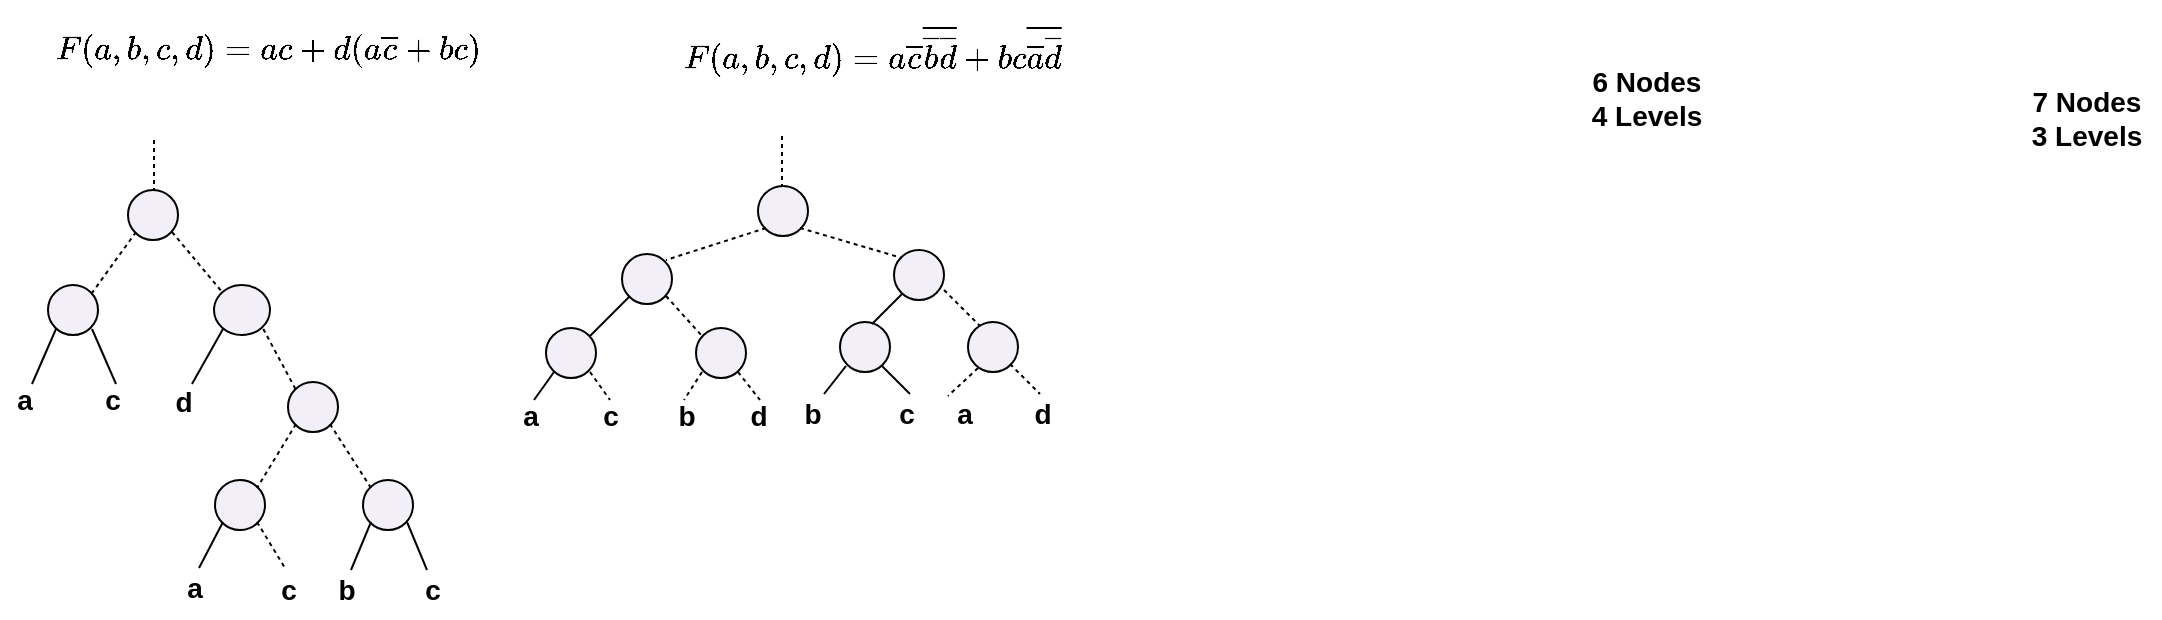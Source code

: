 <mxfile version="24.6.2" type="github">
  <diagram name="页-1" id="ednbWjsgCG6awFk9Pggn">
    <mxGraphModel dx="1734" dy="-246" grid="1" gridSize="10" guides="1" tooltips="1" connect="1" arrows="1" fold="1" page="1" pageScale="1" pageWidth="580" pageHeight="900" math="1" shadow="0">
      <root>
        <mxCell id="0" />
        <mxCell id="1" parent="0" />
        <UserObject label="" tags="背景" id="z0Ip3tdjXtPmr8KX3UQo-1">
          <mxCell style="vsdxID=1000;fillColor=#f2eff8;gradientColor=none;shape=stencil(rVFBDsIwDHtNj5VCK14wxj8ilm0VZZ3SAuX3tAoIBhwQ4mbHjhMlyjZxxJmUgZg47OnsujQqu1HGuGkkdqkgZVtlmz4wDRyOUyd8xuqs6BBONSFLH9QOAxdha6FbcSLvisR5oQEvvfegFXyMgqwxu6g5JEwuTIupHnkgXcbo3uNwyxEpnonmt/Ivi/1nLfhirQIeZ+6d9/KlZ/31LaUkL7XtFQ==);strokeColor=#000000;points=[[0.5,0,0],[0.5,0.5,0],[0.5,0.5,0],[0.5,0.5,0],[1,0.5,0],[0.15,0.85,0],[0.85,0.85,0],[0.85,0.15,0],[0.15,0.15,0]];labelBackgroundColor=none;rounded=0;html=1;whiteSpace=wrap;fontFamily=Helvetica;fontSize=14;" vertex="1" parent="1">
            <mxGeometry x="-483" y="1015" width="25" height="25" as="geometry" />
          </mxCell>
        </UserObject>
        <UserObject label="" tags="背景" id="z0Ip3tdjXtPmr8KX3UQo-2">
          <mxCell style="vsdxID=1002;fillColor=#f2eff8;gradientColor=none;shape=stencil(rVFBDsIwDHtNj5VCK14wxj8ilm0VZZ3SAuX3tAoIBhwQ4mbHjhMlyjZxxJmUgZg47OnsujQqu1HGuGkkdqkgZVtlmz4wDRyOUyd8xuqs6BBONSFLH9QOAxdha6FbcSLvisR5oQEvvfegFXyMgqwxu6g5JEwuTIupHnkgXcbo3uNwyxEpnonmt/Ivi/1nLfhirQIeZ+6d9/KlZ/31LaUkL7XtFQ==);strokeColor=#000000;points=[[0.5,0,0],[0.5,0.5,0],[0.5,0.5,0],[0.5,0.5,0],[1,0.5,0],[0.15,0.85,0],[0.85,0.85,0],[0.85,0.15,0],[0.15,0.15,0]];labelBackgroundColor=none;rounded=0;html=1;whiteSpace=wrap;fontFamily=Helvetica;fontSize=14;" vertex="1" parent="1">
            <mxGeometry x="-523" y="1062.5" width="25" height="25" as="geometry" />
          </mxCell>
        </UserObject>
        <UserObject label="" tags="背景" id="z0Ip3tdjXtPmr8KX3UQo-3">
          <mxCell style="vsdxID=1003;fillColor=#f2eff8;gradientColor=none;shape=stencil(rVFBDsIwDHtNj5VCK14wxj8ilm0VZZ3SAuX3tAoIBhwQ4mbHjhMlyjZxxJmUgZg47OnsujQqu1HGuGkkdqkgZVtlmz4wDRyOUyd8xuqs6BBONSFLH9QOAxdha6FbcSLvisR5oQEvvfegFXyMgqwxu6g5JEwuTIupHnkgXcbo3uNwyxEpnonmt/Ivi/1nLfhirQIeZ+6d9/KlZ/31LaUkL7XtFQ==);strokeColor=#000000;points=[[0.5,0,0],[0.5,0.5,0],[0.5,0.5,0],[0.5,0.5,0],[1,0.5,0],[0.15,0.85,0],[0.85,0.85,0],[0.85,0.15,0],[0.15,0.15,0]];labelBackgroundColor=none;rounded=0;html=1;whiteSpace=wrap;fontFamily=Helvetica;fontSize=14;" vertex="1" parent="1">
            <mxGeometry x="-440" y="1062.5" width="28" height="25" as="geometry" />
          </mxCell>
        </UserObject>
        <UserObject label="" tags="背景" id="z0Ip3tdjXtPmr8KX3UQo-4">
          <mxCell style="vsdxID=1006;fillColor=#f2eff8;gradientColor=none;shape=stencil(rVFBDsIwDHtNj5VCK14wxj8ilm0VZZ3SAuX3tAoIBhwQ4mbHjhMlyjZxxJmUgZg47OnsujQqu1HGuGkkdqkgZVtlmz4wDRyOUyd8xuqs6BBONSFLH9QOAxdha6FbcSLvisR5oQEvvfegFXyMgqwxu6g5JEwuTIupHnkgXcbo3uNwyxEpnonmt/Ivi/1nLfhirQIeZ+6d9/KlZ/31LaUkL7XtFQ==);strokeColor=#000000;points=[[0.5,0,0],[0.5,0.5,0],[0.5,0.5,0],[0.5,0.5,0],[1,0.5,0],[0.15,0.85,0],[0.85,0.85,0],[0.85,0.15,0],[0.15,0.15,0]];labelBackgroundColor=none;rounded=0;html=1;whiteSpace=wrap;fontFamily=Helvetica;fontSize=14;" vertex="1" parent="1">
            <mxGeometry x="-403" y="1111" width="25" height="25" as="geometry" />
          </mxCell>
        </UserObject>
        <UserObject label="" tags="背景" id="z0Ip3tdjXtPmr8KX3UQo-5">
          <mxCell style="vsdxID=1007;fillColor=#f2eff8;gradientColor=none;shape=stencil(rVFBDsIwDHtNj5VCK14wxj8ilm0VZZ3SAuX3tAoIBhwQ4mbHjhMlyjZxxJmUgZg47OnsujQqu1HGuGkkdqkgZVtlmz4wDRyOUyd8xuqs6BBONSFLH9QOAxdha6FbcSLvisR5oQEvvfegFXyMgqwxu6g5JEwuTIupHnkgXcbo3uNwyxEpnonmt/Ivi/1nLfhirQIeZ+6d9/KlZ/31LaUkL7XtFQ==);strokeColor=#000000;points=[[0.5,0,0],[0.5,0.5,0],[0.5,0.5,0],[0.5,0.5,0],[1,0.5,0],[0.15,0.85,0],[0.85,0.85,0],[0.85,0.15,0],[0.15,0.15,0]];labelBackgroundColor=none;rounded=0;html=1;whiteSpace=wrap;fontFamily=Helvetica;fontSize=14;" vertex="1" parent="1">
            <mxGeometry x="-439.5" y="1160" width="25" height="25" as="geometry" />
          </mxCell>
        </UserObject>
        <UserObject label="" tags="背景" id="z0Ip3tdjXtPmr8KX3UQo-6">
          <mxCell style="vsdxID=1008;fillColor=#f2eff8;gradientColor=none;shape=stencil(rVFBDsIwDHtNj5VCK14wxj8ilm0VZZ3SAuX3tAoIBhwQ4mbHjhMlyjZxxJmUgZg47OnsujQqu1HGuGkkdqkgZVtlmz4wDRyOUyd8xuqs6BBONSFLH9QOAxdha6FbcSLvisR5oQEvvfegFXyMgqwxu6g5JEwuTIupHnkgXcbo3uNwyxEpnonmt/Ivi/1nLfhirQIeZ+6d9/KlZ/31LaUkL7XtFQ==);strokeColor=#000000;points=[[0.5,0,0],[0.5,0.5,0],[0.5,0.5,0],[0.5,0.5,0],[1,0.5,0],[0.15,0.85,0],[0.85,0.85,0],[0.85,0.15,0],[0.15,0.15,0]];labelBackgroundColor=none;rounded=0;html=1;whiteSpace=wrap;fontFamily=Helvetica;fontSize=14;" vertex="1" parent="1">
            <mxGeometry x="-365.5" y="1160" width="25" height="25" as="geometry" />
          </mxCell>
        </UserObject>
        <UserObject label="&lt;div style=&quot;font-size: 14px;&quot;&gt;&lt;font style=&quot;font-size: 14px; color: rgb(0, 0, 0); direction: ltr; letter-spacing: 0px; line-height: 120%; opacity: 1;&quot;&gt;&lt;b style=&quot;font-size: 14px;&quot;&gt;&lt;font style=&quot;font-size: 14px;&quot;&gt;a&lt;/font&gt;&lt;br style=&quot;font-size: 14px;&quot;&gt;&lt;/b&gt;&lt;/font&gt;&lt;/div&gt;" tags="背景" id="z0Ip3tdjXtPmr8KX3UQo-7">
          <mxCell style="verticalAlign=middle;align=center;overflow=width;vsdxID=1028;fillColor=none;gradientColor=none;shape=stencil(nZBLDoAgDERP0z3SIyjew0SURgSD+Lu9kMZoXLhwN9O+tukAlrNpJg1SzDH4QW/URgNYgZTkjA4UkwJUgGXng+6DX1zLfmoymdXo17xh5zmRJ6Q42BWCfc2oJfdAr+Yv+AP9Cb7OJ3H/2JG1HNGz/84klThPVCc=);strokeColor=none;points=[];labelBackgroundColor=none;rounded=0;html=1;whiteSpace=wrap;fontFamily=Helvetica;fontSize=14;" vertex="1" parent="1">
            <mxGeometry x="-547" y="1106" width="25" height="28" as="geometry" />
          </mxCell>
        </UserObject>
        <UserObject label="&lt;div style=&quot;font-size: 14px;&quot;&gt;&lt;font style=&quot;font-size: 14px; color: rgb(0, 0, 0); direction: ltr; letter-spacing: 0px; line-height: 120%; opacity: 1;&quot;&gt;&lt;b style=&quot;font-size: 14px;&quot;&gt;c&lt;br style=&quot;font-size: 14px;&quot;&gt;&lt;/b&gt;&lt;/font&gt;&lt;/div&gt;" tags="背景" id="z0Ip3tdjXtPmr8KX3UQo-8">
          <mxCell style="verticalAlign=middle;align=center;overflow=width;vsdxID=1029;fillColor=none;gradientColor=none;shape=stencil(nZBLDoAgDERP0z3SIyjew0SURgSD+Lu9kMZoXLhwN9O+tukAlrNpJg1SzDH4QW/URgNYgZTkjA4UkwJUgGXng+6DX1zLfmoymdXo17xh5zmRJ6Q42BWCfc2oJfdAr+Yv+AP9Cb7OJ3H/2JG1HNGz/84klThPVCc=);strokeColor=none;points=[];labelBackgroundColor=none;rounded=0;html=1;whiteSpace=wrap;fontFamily=Helvetica;fontSize=14;" vertex="1" parent="1">
            <mxGeometry x="-503" y="1106" width="25" height="28" as="geometry" />
          </mxCell>
        </UserObject>
        <UserObject label="&lt;div style=&quot;font-size: 14px;&quot;&gt;&lt;font style=&quot;font-size: 14px; color: rgb(0, 0, 0); direction: ltr; letter-spacing: 0px; line-height: 120%; opacity: 1;&quot;&gt;&lt;b style=&quot;font-size: 14px;&quot;&gt;d&lt;br style=&quot;font-size: 14px;&quot;&gt;&lt;/b&gt;&lt;/font&gt;&lt;/div&gt;" tags="背景" id="z0Ip3tdjXtPmr8KX3UQo-9">
          <mxCell style="verticalAlign=middle;align=center;overflow=width;vsdxID=1031;fillColor=none;gradientColor=none;shape=stencil(nZBLDoAgDERP0z3SIyjew0SURgSD+Lu9kMZoXLhwN9O+tukAlrNpJg1SzDH4QW/URgNYgZTkjA4UkwJUgGXng+6DX1zLfmoymdXo17xh5zmRJ6Q42BWCfc2oJfdAr+Yv+AP9Cb7OJ3H/2JG1HNGz/84klThPVCc=);strokeColor=none;points=[];labelBackgroundColor=none;rounded=0;html=1;whiteSpace=wrap;fontFamily=Helvetica;fontSize=14;" vertex="1" parent="1">
            <mxGeometry x="-468" y="1107" width="26" height="28" as="geometry" />
          </mxCell>
        </UserObject>
        <UserObject label="&lt;div style=&quot;font-size: 14px;&quot;&gt;&lt;font style=&quot;font-size: 14px; color: rgb(0, 0, 0); direction: ltr; letter-spacing: 0px; line-height: 120%; opacity: 1;&quot;&gt;&lt;b style=&quot;font-size: 14px;&quot;&gt;a&lt;br style=&quot;font-size: 14px;&quot;&gt;&lt;/b&gt;&lt;/font&gt;&lt;/div&gt;" tags="背景" id="z0Ip3tdjXtPmr8KX3UQo-10">
          <mxCell style="verticalAlign=middle;align=center;overflow=width;vsdxID=1032;fillColor=none;gradientColor=none;shape=stencil(nZBLDoAgDERP0z3SIyjew0SURgSD+Lu9kMZoXLhwN9O+tukAlrNpJg1SzDH4QW/URgNYgZTkjA4UkwJUgGXng+6DX1zLfmoymdXo17xh5zmRJ6Q42BWCfc2oJfdAr+Yv+AP9Cb7OJ3H/2JG1HNGz/84klThPVCc=);strokeColor=none;points=[];labelBackgroundColor=none;rounded=0;html=1;whiteSpace=wrap;fontFamily=Helvetica;fontSize=14;" vertex="1" parent="1">
            <mxGeometry x="-462.5" y="1200" width="25" height="28" as="geometry" />
          </mxCell>
        </UserObject>
        <UserObject label="&lt;div style=&quot;font-size: 14px;&quot;&gt;&lt;font style=&quot;font-size: 14px; color: rgb(0, 0, 0); direction: ltr; letter-spacing: 0px; line-height: 120%; opacity: 1;&quot;&gt;&lt;b style=&quot;font-size: 14px;&quot;&gt;c&lt;br style=&quot;font-size: 14px;&quot;&gt;&lt;/b&gt;&lt;/font&gt;&lt;/div&gt;" tags="背景" id="z0Ip3tdjXtPmr8KX3UQo-11">
          <mxCell style="verticalAlign=middle;align=center;overflow=width;vsdxID=1033;fillColor=none;gradientColor=none;shape=stencil(nZBLDoAgDERP0z3SIyjew0SURgSD+Lu9kMZoXLhwN9O+tukAlrNpJg1SzDH4QW/URgNYgZTkjA4UkwJUgGXng+6DX1zLfmoymdXo17xh5zmRJ6Q42BWCfc2oJfdAr+Yv+AP9Cb7OJ3H/2JG1HNGz/84klThPVCc=);strokeColor=none;points=[];labelBackgroundColor=none;rounded=0;html=1;whiteSpace=wrap;fontFamily=Helvetica;fontSize=14;" vertex="1" parent="1">
            <mxGeometry x="-415.5" y="1201" width="25" height="28" as="geometry" />
          </mxCell>
        </UserObject>
        <UserObject label="&lt;div style=&quot;font-size: 14px;&quot;&gt;&lt;font style=&quot;font-size: 14px; color: rgb(0, 0, 0); direction: ltr; letter-spacing: 0px; line-height: 120%; opacity: 1;&quot;&gt;&lt;b style=&quot;font-size: 14px;&quot;&gt;b&lt;br style=&quot;font-size: 14px;&quot;&gt;&lt;/b&gt;&lt;/font&gt;&lt;/div&gt;" tags="背景" id="z0Ip3tdjXtPmr8KX3UQo-12">
          <mxCell style="verticalAlign=middle;align=center;overflow=width;vsdxID=1034;fillColor=none;gradientColor=none;shape=stencil(nZBLDoAgDERP0z3SIyjew0SURgSD+Lu9kMZoXLhwN9O+tukAlrNpJg1SzDH4QW/URgNYgZTkjA4UkwJUgGXng+6DX1zLfmoymdXo17xh5zmRJ6Q42BWCfc2oJfdAr+Yv+AP9Cb7OJ3H/2JG1HNGz/84klThPVCc=);strokeColor=none;points=[];labelBackgroundColor=none;rounded=0;html=1;whiteSpace=wrap;fontFamily=Helvetica;fontSize=14;" vertex="1" parent="1">
            <mxGeometry x="-386.5" y="1201" width="25" height="28" as="geometry" />
          </mxCell>
        </UserObject>
        <UserObject label="&lt;div style=&quot;font-size: 14px;&quot;&gt;&lt;font style=&quot;color: rgb(0, 0, 0); direction: ltr; letter-spacing: 0px; line-height: 120%; opacity: 1; font-size: 14px;&quot;&gt;&lt;b style=&quot;font-size: 14px;&quot;&gt;&lt;font style=&quot;font-size: 14px;&quot;&gt;c&lt;/font&gt;&lt;br style=&quot;font-size: 14px;&quot;&gt;&lt;/b&gt;&lt;/font&gt;&lt;/div&gt;" tags="背景" id="z0Ip3tdjXtPmr8KX3UQo-13">
          <mxCell style="verticalAlign=middle;align=center;overflow=width;vsdxID=1035;fillColor=none;gradientColor=none;shape=stencil(nZBLDoAgDERP0z3SIyjew0SURgSD+Lu9kMZoXLhwN9O+tukAlrNpJg1SzDH4QW/URgNYgZTkjA4UkwJUgGXng+6DX1zLfmoymdXo17xh5zmRJ6Q42BWCfc2oJfdAr+Yv+AP9Cb7OJ3H/2JG1HNGz/84klThPVCc=);strokeColor=none;points=[];labelBackgroundColor=none;rounded=0;html=1;whiteSpace=wrap;fontFamily=Helvetica;fontSize=14;" vertex="1" parent="1">
            <mxGeometry x="-343.5" y="1201" width="25" height="28" as="geometry" />
          </mxCell>
        </UserObject>
        <UserObject label="" tags="背景" id="z0Ip3tdjXtPmr8KX3UQo-15">
          <mxCell style="vsdxID=1038;fillColor=#f2eff8;gradientColor=none;shape=stencil(rVFBDsIwDHtNj5VCK14wxj8ilm0VZZ3SAuX3tAoIBhwQ4mbHjhMlyjZxxJmUgZg47OnsujQqu1HGuGkkdqkgZVtlmz4wDRyOUyd8xuqs6BBONSFLH9QOAxdha6FbcSLvisR5oQEvvfegFXyMgqwxu6g5JEwuTIupHnkgXcbo3uNwyxEpnonmt/Ivi/1nLfhirQIeZ+6d9/KlZ/31LaUkL7XtFQ==);strokeColor=#000000;points=[[0.5,0,0],[0.5,0.5,0],[0.5,0.5,0],[0.5,0.5,0],[1,0.5,0],[0.15,0.85,0],[0.85,0.85,0],[0.85,0.15,0],[0.15,0.15,0]];labelBackgroundColor=none;rounded=0;html=1;whiteSpace=wrap;fontFamily=Helvetica;fontSize=14;" vertex="1" parent="1">
            <mxGeometry x="-168" y="1013" width="25" height="25" as="geometry" />
          </mxCell>
        </UserObject>
        <UserObject label="" tags="背景" id="z0Ip3tdjXtPmr8KX3UQo-16">
          <mxCell style="vsdxID=1039;fillColor=#f2eff8;gradientColor=none;shape=stencil(rVFBDsIwDHtNj5VCK14wxj8ilm0VZZ3SAuX3tAoIBhwQ4mbHjhMlyjZxxJmUgZg47OnsujQqu1HGuGkkdqkgZVtlmz4wDRyOUyd8xuqs6BBONSFLH9QOAxdha6FbcSLvisR5oQEvvfegFXyMgqwxu6g5JEwuTIupHnkgXcbo3uNwyxEpnonmt/Ivi/1nLfhirQIeZ+6d9/KlZ/31LaUkL7XtFQ==);strokeColor=#000000;points=[[0.5,0,0],[0.5,0.5,0],[0.5,0.5,0],[0.5,0.5,0],[1,0.5,0],[0.15,0.85,0],[0.85,0.85,0],[0.85,0.15,0],[0.15,0.15,0]];labelBackgroundColor=none;rounded=0;html=1;whiteSpace=wrap;fontFamily=Helvetica;fontSize=14;" vertex="1" parent="1">
            <mxGeometry x="-236" y="1047" width="25" height="25" as="geometry" />
          </mxCell>
        </UserObject>
        <UserObject label="" tags="背景" id="z0Ip3tdjXtPmr8KX3UQo-17">
          <mxCell style="vsdxID=1040;fillColor=#f2eff8;gradientColor=none;shape=stencil(rVFBDsIwDHtNj5VCK14wxj8ilm0VZZ3SAuX3tAoIBhwQ4mbHjhMlyjZxxJmUgZg47OnsujQqu1HGuGkkdqkgZVtlmz4wDRyOUyd8xuqs6BBONSFLH9QOAxdha6FbcSLvisR5oQEvvfegFXyMgqwxu6g5JEwuTIupHnkgXcbo3uNwyxEpnonmt/Ivi/1nLfhirQIeZ+6d9/KlZ/31LaUkL7XtFQ==);strokeColor=#000000;points=[[0.5,0,0],[0.5,0.5,0],[0.5,0.5,0],[0.5,0.5,0],[1,0.5,0],[0.15,0.85,0],[0.85,0.85,0],[0.85,0.15,0],[0.15,0.15,0]];labelBackgroundColor=none;rounded=0;html=1;whiteSpace=wrap;fontFamily=Helvetica;fontSize=14;" vertex="1" parent="1">
            <mxGeometry x="-100" y="1045" width="25" height="25" as="geometry" />
          </mxCell>
        </UserObject>
        <UserObject label="" tags="背景" id="z0Ip3tdjXtPmr8KX3UQo-18">
          <mxCell style="vsdxID=1041;fillColor=#f2eff8;gradientColor=none;shape=stencil(rVFBDsIwDHtNj5VCK14wxj8ilm0VZZ3SAuX3tAoIBhwQ4mbHjhMlyjZxxJmUgZg47OnsujQqu1HGuGkkdqkgZVtlmz4wDRyOUyd8xuqs6BBONSFLH9QOAxdha6FbcSLvisR5oQEvvfegFXyMgqwxu6g5JEwuTIupHnkgXcbo3uNwyxEpnonmt/Ivi/1nLfhirQIeZ+6d9/KlZ/31LaUkL7XtFQ==);strokeColor=#000000;points=[[0.5,0,0],[0.5,0.5,0],[0.5,0.5,0],[0.5,0.5,0],[1,0.5,0],[0.15,0.85,0],[0.85,0.85,0],[0.85,0.15,0],[0.15,0.15,0]];labelBackgroundColor=none;rounded=0;html=1;whiteSpace=wrap;fontFamily=Helvetica;fontSize=14;" vertex="1" parent="1">
            <mxGeometry x="-63" y="1081" width="25" height="25" as="geometry" />
          </mxCell>
        </UserObject>
        <UserObject label="" tags="背景" id="z0Ip3tdjXtPmr8KX3UQo-19">
          <mxCell style="vsdxID=1042;fillColor=#f2eff8;gradientColor=none;shape=stencil(rVFBDsIwDHtNj5VCK14wxj8ilm0VZZ3SAuX3tAoIBhwQ4mbHjhMlyjZxxJmUgZg47OnsujQqu1HGuGkkdqkgZVtlmz4wDRyOUyd8xuqs6BBONSFLH9QOAxdha6FbcSLvisR5oQEvvfegFXyMgqwxu6g5JEwuTIupHnkgXcbo3uNwyxEpnonmt/Ivi/1nLfhirQIeZ+6d9/KlZ/31LaUkL7XtFQ==);strokeColor=#000000;points=[[0.5,0,0],[0.5,0.5,0],[0.5,0.5,0],[0.5,0.5,0],[1,0.5,0],[0.15,0.85,0],[0.85,0.85,0],[0.85,0.15,0],[0.15,0.15,0]];labelBackgroundColor=none;rounded=0;html=1;whiteSpace=wrap;fontFamily=Helvetica;fontSize=14;" vertex="1" parent="1">
            <mxGeometry x="-127" y="1081" width="25" height="25" as="geometry" />
          </mxCell>
        </UserObject>
        <UserObject label="" tags="背景" id="z0Ip3tdjXtPmr8KX3UQo-20">
          <mxCell style="vsdxID=1043;fillColor=#f2eff8;gradientColor=none;shape=stencil(rVFBDsIwDHtNj5VCK14wxj8ilm0VZZ3SAuX3tAoIBhwQ4mbHjhMlyjZxxJmUgZg47OnsujQqu1HGuGkkdqkgZVtlmz4wDRyOUyd8xuqs6BBONSFLH9QOAxdha6FbcSLvisR5oQEvvfegFXyMgqwxu6g5JEwuTIupHnkgXcbo3uNwyxEpnonmt/Ivi/1nLfhirQIeZ+6d9/KlZ/31LaUkL7XtFQ==);strokeColor=#000000;points=[[0.5,0,0],[0.5,0.5,0],[0.5,0.5,0],[0.5,0.5,0],[1,0.5,0],[0.15,0.85,0],[0.85,0.85,0],[0.85,0.15,0],[0.15,0.15,0]];labelBackgroundColor=none;rounded=0;html=1;whiteSpace=wrap;fontFamily=Helvetica;fontSize=14;" vertex="1" parent="1">
            <mxGeometry x="-274" y="1084" width="25" height="25" as="geometry" />
          </mxCell>
        </UserObject>
        <UserObject label="" tags="背景" id="z0Ip3tdjXtPmr8KX3UQo-21">
          <mxCell style="vsdxID=1046;edgeStyle=none;dashed=1;dashPattern=2.00 2.00;startArrow=none;endArrow=none;startSize=5;endSize=5;strokeColor=#000000;spacingTop=0;spacingBottom=0;spacingLeft=0;spacingRight=0;verticalAlign=middle;html=1;labelBackgroundColor=#FFFFFF;rounded=0;fontFamily=Helvetica;fontSize=14;" edge="1" parent="1">
            <mxGeometry relative="1" as="geometry">
              <Array as="points" />
              <mxPoint x="-75" y="1065" as="sourcePoint" />
              <mxPoint x="-57" y="1083" as="targetPoint" />
            </mxGeometry>
          </mxCell>
        </UserObject>
        <UserObject label="" tags="背景" id="z0Ip3tdjXtPmr8KX3UQo-22">
          <mxCell style="vsdxID=1048;edgeStyle=none;dashed=1;dashPattern=2.00 2.00;startArrow=none;endArrow=none;startSize=5;endSize=5;strokeColor=#000000;spacingTop=0;spacingBottom=0;spacingLeft=0;spacingRight=0;verticalAlign=middle;html=1;labelBackgroundColor=#FFFFFF;rounded=0;fontFamily=Helvetica;fontSize=14;" edge="1" parent="1">
            <mxGeometry relative="1" as="geometry">
              <Array as="points" />
              <mxPoint x="-58" y="1104" as="sourcePoint" />
              <mxPoint x="-73" y="1118" as="targetPoint" />
            </mxGeometry>
          </mxCell>
        </UserObject>
        <UserObject label="&lt;div style=&quot;font-size: 14px;&quot;&gt;&lt;font style=&quot;font-size: 14px; color: rgb(0, 0, 0); direction: ltr; letter-spacing: 0px; line-height: 120%; opacity: 1;&quot;&gt;&lt;b style=&quot;font-size: 14px;&quot;&gt;a&lt;br style=&quot;font-size: 14px;&quot;&gt;&lt;/b&gt;&lt;/font&gt;&lt;/div&gt;" tags="背景" id="z0Ip3tdjXtPmr8KX3UQo-23">
          <mxCell style="verticalAlign=middle;align=center;overflow=width;vsdxID=1060;fillColor=none;gradientColor=none;shape=stencil(nZBLDoAgDERP0z3SIyjew0SURgSD+Lu9kMZoXLhwN9O+tukAlrNpJg1SzDH4QW/URgNYgZTkjA4UkwJUgGXng+6DX1zLfmoymdXo17xh5zmRJ6Q42BWCfc2oJfdAr+Yv+AP9Cb7OJ3H/2JG1HNGz/84klThPVCc=);strokeColor=none;points=[];labelBackgroundColor=none;rounded=0;html=1;whiteSpace=wrap;fontFamily=Helvetica;fontSize=14;" vertex="1" parent="1">
            <mxGeometry x="-77" y="1113" width="25" height="28" as="geometry" />
          </mxCell>
        </UserObject>
        <UserObject label="&lt;div style=&quot;font-size: 14px;&quot;&gt;&lt;font style=&quot;font-size: 14px; color: rgb(0, 0, 0); direction: ltr; letter-spacing: 0px; line-height: 120%; opacity: 1;&quot;&gt;&lt;b style=&quot;font-size: 14px;&quot;&gt;a&lt;br style=&quot;font-size: 14px;&quot;&gt;&lt;/b&gt;&lt;/font&gt;&lt;/div&gt;" tags="背景" id="z0Ip3tdjXtPmr8KX3UQo-24">
          <mxCell style="verticalAlign=middle;align=center;overflow=width;vsdxID=1061;fillColor=none;gradientColor=none;shape=stencil(nZBLDoAgDERP0z3SIyjew0SURgSD+Lu9kMZoXLhwN9O+tukAlrNpJg1SzDH4QW/URgNYgZTkjA4UkwJUgGXng+6DX1zLfmoymdXo17xh5zmRJ6Q42BWCfc2oJfdAr+Yv+AP9Cb7OJ3H/2JG1HNGz/84klThPVCc=);strokeColor=none;points=[];labelBackgroundColor=none;rounded=0;html=1;whiteSpace=wrap;fontFamily=Helvetica;fontSize=14;" vertex="1" parent="1">
            <mxGeometry x="-294" y="1114" width="25" height="28" as="geometry" />
          </mxCell>
        </UserObject>
        <UserObject label="&lt;div style=&quot;font-size: 14px;&quot;&gt;&lt;font style=&quot;font-size: 14px; color: rgb(0, 0, 0); direction: ltr; letter-spacing: 0px; line-height: 120%; opacity: 1;&quot;&gt;&lt;b style=&quot;font-size: 14px;&quot;&gt;b&lt;br style=&quot;font-size: 14px;&quot;&gt;&lt;/b&gt;&lt;/font&gt;&lt;/div&gt;" tags="背景" id="z0Ip3tdjXtPmr8KX3UQo-25">
          <mxCell style="verticalAlign=middle;align=center;overflow=width;vsdxID=1064;fillColor=none;gradientColor=none;shape=stencil(nZBLDoAgDERP0z3SIyjew0SURgSD+Lu9kMZoXLhwN9O+tukAlrNpJg1SzDH4QW/URgNYgZTkjA4UkwJUgGXng+6DX1zLfmoymdXo17xh5zmRJ6Q42BWCfc2oJfdAr+Yv+AP9Cb7OJ3H/2JG1HNGz/84klThPVCc=);strokeColor=none;points=[];labelBackgroundColor=none;rounded=0;html=1;whiteSpace=wrap;fontFamily=Helvetica;fontSize=14;" vertex="1" parent="1">
            <mxGeometry x="-153" y="1113" width="25" height="28" as="geometry" />
          </mxCell>
        </UserObject>
        <UserObject label="&lt;div style=&quot;font-size: 14px;&quot;&gt;&lt;font style=&quot;font-size: 14px; color: rgb(0, 0, 0); direction: ltr; letter-spacing: 0px; line-height: 120%; opacity: 1;&quot;&gt;&lt;b style=&quot;font-size: 14px;&quot;&gt;c&lt;br style=&quot;font-size: 14px;&quot;&gt;&lt;/b&gt;&lt;/font&gt;&lt;/div&gt;" tags="背景" id="z0Ip3tdjXtPmr8KX3UQo-26">
          <mxCell style="verticalAlign=middle;align=center;overflow=width;vsdxID=1065;fillColor=none;gradientColor=none;shape=stencil(nZBLDoAgDERP0z3SIyjew0SURgSD+Lu9kMZoXLhwN9O+tukAlrNpJg1SzDH4QW/URgNYgZTkjA4UkwJUgGXng+6DX1zLfmoymdXo17xh5zmRJ6Q42BWCfc2oJfdAr+Yv+AP9Cb7OJ3H/2JG1HNGz/84klThPVCc=);strokeColor=none;points=[];labelBackgroundColor=none;rounded=0;html=1;whiteSpace=wrap;fontFamily=Helvetica;fontSize=14;" vertex="1" parent="1">
            <mxGeometry x="-106" y="1113" width="25" height="28" as="geometry" />
          </mxCell>
        </UserObject>
        <UserObject label="&lt;div style=&quot;font-size: 14px;&quot;&gt;&lt;font style=&quot;font-size: 14px; color: rgb(0, 0, 0); direction: ltr; letter-spacing: 0px; line-height: 120%; opacity: 1;&quot;&gt;&lt;b style=&quot;font-size: 14px;&quot;&gt;d&lt;br style=&quot;font-size: 14px;&quot;&gt;&lt;/b&gt;&lt;/font&gt;&lt;/div&gt;" tags="背景" id="z0Ip3tdjXtPmr8KX3UQo-27">
          <mxCell style="verticalAlign=middle;align=center;overflow=width;vsdxID=1066;fillColor=none;gradientColor=none;shape=stencil(nZBLDoAgDERP0z3SIyjew0SURgSD+Lu9kMZoXLhwN9O+tukAlrNpJg1SzDH4QW/URgNYgZTkjA4UkwJUgGXng+6DX1zLfmoymdXo17xh5zmRJ6Q42BWCfc2oJfdAr+Yv+AP9Cb7OJ3H/2JG1HNGz/84klThPVCc=);strokeColor=none;points=[];labelBackgroundColor=none;rounded=0;html=1;whiteSpace=wrap;fontFamily=Helvetica;fontSize=14;" vertex="1" parent="1">
            <mxGeometry x="-38" y="1113" width="25" height="28" as="geometry" />
          </mxCell>
        </UserObject>
        <UserObject label="&lt;div style=&quot;font-size: 14px;&quot;&gt;&lt;font style=&quot;font-size: 14px; color: rgb(0, 0, 0); direction: ltr; letter-spacing: 0px; line-height: 120%; opacity: 1;&quot;&gt;&lt;b style=&quot;font-size: 14px;&quot;&gt;c&lt;br style=&quot;font-size: 14px;&quot;&gt;&lt;/b&gt;&lt;/font&gt;&lt;/div&gt;" tags="背景" id="z0Ip3tdjXtPmr8KX3UQo-28">
          <mxCell style="verticalAlign=middle;align=center;overflow=width;vsdxID=1067;fillColor=none;gradientColor=none;shape=stencil(nZBLDoAgDERP0z3SIyjew0SURgSD+Lu9kMZoXLhwN9O+tukAlrNpJg1SzDH4QW/URgNYgZTkjA4UkwJUgGXng+6DX1zLfmoymdXo17xh5zmRJ6Q42BWCfc2oJfdAr+Yv+AP9Cb7OJ3H/2JG1HNGz/84klThPVCc=);strokeColor=none;points=[];labelBackgroundColor=none;rounded=0;html=1;whiteSpace=wrap;fontFamily=Helvetica;fontSize=14;" vertex="1" parent="1">
            <mxGeometry x="-254" y="1114" width="25" height="28" as="geometry" />
          </mxCell>
        </UserObject>
        <UserObject label="" tags="背景" id="z0Ip3tdjXtPmr8KX3UQo-30">
          <mxCell style="vsdxID=1069;fillColor=#f2eff8;gradientColor=none;shape=stencil(rVFBDsIwDHtNj5VCK14wxj8ilm0VZZ3SAuX3tAoIBhwQ4mbHjhMlyjZxxJmUgZg47OnsujQqu1HGuGkkdqkgZVtlmz4wDRyOUyd8xuqs6BBONSFLH9QOAxdha6FbcSLvisR5oQEvvfegFXyMgqwxu6g5JEwuTIupHnkgXcbo3uNwyxEpnonmt/Ivi/1nLfhirQIeZ+6d9/KlZ/31LaUkL7XtFQ==);strokeColor=#000000;points=[[0.5,0,0],[0.5,0.5,0],[0.5,0.5,0],[0.5,0.5,0],[1,0.5,0],[0.15,0.85,0],[0.85,0.85,0],[0.85,0.15,0],[0.15,0.15,0]];labelBackgroundColor=none;rounded=0;html=1;whiteSpace=wrap;fontFamily=Helvetica;fontSize=14;" vertex="1" parent="1">
            <mxGeometry x="-199" y="1084" width="25" height="25" as="geometry" />
          </mxCell>
        </UserObject>
        <UserObject label="&lt;div style=&quot;font-size: 14px;&quot;&gt;&lt;font style=&quot;font-size: 14px; color: rgb(0, 0, 0); direction: ltr; letter-spacing: 0px; line-height: 120%; opacity: 1;&quot;&gt;&lt;b style=&quot;font-size: 14px;&quot;&gt;d&lt;br style=&quot;font-size: 14px;&quot;&gt;&lt;/b&gt;&lt;/font&gt;&lt;/div&gt;" tags="背景" id="z0Ip3tdjXtPmr8KX3UQo-31">
          <mxCell style="verticalAlign=middle;align=center;overflow=width;vsdxID=1072;fillColor=none;gradientColor=none;shape=stencil(nZBLDoAgDERP0z3SIyjew0SURgSD+Lu9kMZoXLhwN9O+tukAlrNpJg1SzDH4QW/URgNYgZTkjA4UkwJUgGXng+6DX1zLfmoymdXo17xh5zmRJ6Q42BWCfc2oJfdAr+Yv+AP9Cb7OJ3H/2JG1HNGz/84klThPVCc=);strokeColor=none;points=[];labelBackgroundColor=none;rounded=0;html=1;whiteSpace=wrap;fontFamily=Helvetica;fontSize=14;" vertex="1" parent="1">
            <mxGeometry x="-180" y="1114" width="25" height="28" as="geometry" />
          </mxCell>
        </UserObject>
        <UserObject label="&lt;div style=&quot;font-size: 14px;&quot;&gt;&lt;font style=&quot;font-size: 14px; color: rgb(0, 0, 0); direction: ltr; letter-spacing: 0px; line-height: 120%; opacity: 1;&quot;&gt;&lt;b style=&quot;font-size: 14px;&quot;&gt;b&lt;br style=&quot;font-size: 14px;&quot;&gt;&lt;/b&gt;&lt;/font&gt;&lt;/div&gt;" tags="背景" id="z0Ip3tdjXtPmr8KX3UQo-32">
          <mxCell style="verticalAlign=middle;align=center;overflow=width;vsdxID=1073;fillColor=none;gradientColor=none;shape=stencil(nZBLDoAgDERP0z3SIyjew0SURgSD+Lu9kMZoXLhwN9O+tukAlrNpJg1SzDH4QW/URgNYgZTkjA4UkwJUgGXng+6DX1zLfmoymdXo17xh5zmRJ6Q42BWCfc2oJfdAr+Yv+AP9Cb7OJ3H/2JG1HNGz/84klThPVCc=);strokeColor=none;points=[];labelBackgroundColor=none;rounded=0;html=1;whiteSpace=wrap;fontFamily=Helvetica;fontSize=14;" vertex="1" parent="1">
            <mxGeometry x="-216" y="1114" width="25" height="28" as="geometry" />
          </mxCell>
        </UserObject>
        <mxCell id="z0Ip3tdjXtPmr8KX3UQo-35" style="fontFamily=Helvetica;fontSize=14;" vertex="1" parent="1">
          <mxGeometry x="-167" y="1120" as="geometry" />
        </mxCell>
        <UserObject label="" tags="背景" id="z0Ip3tdjXtPmr8KX3UQo-36">
          <mxCell style="vsdxID=1071;edgeStyle=none;dashed=1;dashPattern=2.00 2.00;startArrow=none;endArrow=none;startSize=5;endSize=5;strokeColor=#000000;spacingTop=0;spacingBottom=0;spacingLeft=0;spacingRight=0;verticalAlign=middle;html=1;labelBackgroundColor=#FFFFFF;rounded=0;exitX=0.84;exitY=0.88;exitDx=0;exitDy=0;exitPerimeter=0;fontFamily=Helvetica;fontSize=14;" edge="1" parent="1" source="z0Ip3tdjXtPmr8KX3UQo-30" target="z0Ip3tdjXtPmr8KX3UQo-35">
            <mxGeometry relative="1" as="geometry">
              <Array as="points" />
            </mxGeometry>
          </mxCell>
        </UserObject>
        <mxCell id="z0Ip3tdjXtPmr8KX3UQo-37" value="&lt;div style=&quot;font-size: 14px;&quot;&gt;&lt;/div&gt;" style="text;vsdxID=1071;edgeStyle=none;dashed=1;dashPattern=2.00 2.00;startArrow=none;endArrow=none;startSize=5;endSize=5;strokeColor=none;spacingTop=0;spacingBottom=0;spacingLeft=0;spacingRight=0;verticalAlign=middle;html=1;labelBackgroundColor=#FFFFFF;rounded=0;align=center;overflow=width;fillColor=none;gradientColor=none;whiteSpace=wrap;;html=1;;rotation=54.068;fontFamily=Helvetica;fontSize=14;" vertex="1" parent="z0Ip3tdjXtPmr8KX3UQo-36">
          <mxGeometry width="17.95" height="1" relative="1" as="geometry">
            <mxPoint x="-5.975" y="-1.5" as="offset" />
          </mxGeometry>
        </mxCell>
        <mxCell id="z0Ip3tdjXtPmr8KX3UQo-38" style="fontFamily=Helvetica;fontSize=14;" vertex="1" parent="1">
          <mxGeometry x="-205" y="1120" as="geometry" />
        </mxCell>
        <UserObject label="" tags="背景" id="z0Ip3tdjXtPmr8KX3UQo-39">
          <mxCell style="vsdxID=1070;edgeStyle=none;dashed=1;dashPattern=2.00 2.00;startArrow=none;endArrow=none;startSize=5;endSize=5;strokeColor=#000000;spacingTop=0;spacingBottom=0;spacingLeft=0;spacingRight=0;verticalAlign=middle;html=1;labelBackgroundColor=#FFFFFF;rounded=0;exitX=0.12;exitY=0.88;exitDx=0;exitDy=0;exitPerimeter=0;fontFamily=Helvetica;fontSize=14;" edge="1" parent="1" source="z0Ip3tdjXtPmr8KX3UQo-30" target="z0Ip3tdjXtPmr8KX3UQo-38">
            <mxGeometry relative="1" as="geometry">
              <Array as="points" />
            </mxGeometry>
          </mxCell>
        </UserObject>
        <mxCell id="z0Ip3tdjXtPmr8KX3UQo-40" style="fontFamily=Helvetica;fontSize=14;" vertex="1" parent="1">
          <mxGeometry x="-111" y="1082" as="geometry" />
        </mxCell>
        <UserObject label="" tags="背景" id="z0Ip3tdjXtPmr8KX3UQo-41">
          <mxCell style="vsdxID=1062;edgeStyle=none;startArrow=none;endArrow=none;startSize=5;endSize=5;strokeColor=#000000;spacingTop=0;spacingBottom=0;spacingLeft=0;spacingRight=0;verticalAlign=middle;html=1;labelBackgroundColor=#FFFFFF;rounded=0;exitX=0.16;exitY=0.88;exitDx=0;exitDy=0;exitPerimeter=0;fontFamily=Helvetica;fontSize=14;" edge="1" parent="1" source="z0Ip3tdjXtPmr8KX3UQo-17" target="z0Ip3tdjXtPmr8KX3UQo-40">
            <mxGeometry relative="1" as="geometry">
              <Array as="points" />
            </mxGeometry>
          </mxCell>
        </UserObject>
        <UserObject label="" tags="背景" id="z0Ip3tdjXtPmr8KX3UQo-42">
          <mxCell style="vsdxID=1054;edgeStyle=none;dashed=1;dashPattern=2.00 2.00;startArrow=none;endArrow=none;startSize=5;endSize=5;strokeColor=#000000;spacingTop=0;spacingBottom=0;spacingLeft=0;spacingRight=0;verticalAlign=middle;html=1;labelBackgroundColor=#FFFFFF;rounded=0;exitX=0.88;exitY=0.84;exitDx=0;exitDy=0;exitPerimeter=0;entryX=0.12;entryY=0.16;entryDx=0;entryDy=0;entryPerimeter=0;fontFamily=Helvetica;fontSize=14;" edge="1" parent="1" source="z0Ip3tdjXtPmr8KX3UQo-16" target="z0Ip3tdjXtPmr8KX3UQo-30">
            <mxGeometry relative="1" as="geometry">
              <Array as="points" />
            </mxGeometry>
          </mxCell>
        </UserObject>
        <UserObject label="" tags="背景" id="z0Ip3tdjXtPmr8KX3UQo-43">
          <mxCell style="vsdxID=1053;edgeStyle=none;startArrow=none;endArrow=none;startSize=5;endSize=5;strokeColor=#000000;spacingTop=0;spacingBottom=0;spacingLeft=0;spacingRight=0;verticalAlign=middle;html=1;labelBackgroundColor=#FFFFFF;rounded=0;exitX=0.16;exitY=0.84;exitDx=0;exitDy=0;exitPerimeter=0;entryX=0.88;entryY=0.16;entryDx=0;entryDy=0;entryPerimeter=0;fontFamily=Helvetica;fontSize=14;" edge="1" parent="1" source="z0Ip3tdjXtPmr8KX3UQo-16" target="z0Ip3tdjXtPmr8KX3UQo-20">
            <mxGeometry relative="1" as="geometry">
              <Array as="points" />
            </mxGeometry>
          </mxCell>
        </UserObject>
        <mxCell id="z0Ip3tdjXtPmr8KX3UQo-44" style="fontFamily=Helvetica;fontSize=14;" vertex="1" parent="1">
          <mxGeometry x="-242" y="1120" as="geometry" />
        </mxCell>
        <UserObject label="" tags="背景" id="z0Ip3tdjXtPmr8KX3UQo-45">
          <mxCell style="vsdxID=1052;edgeStyle=none;dashed=1;dashPattern=2.00 2.00;startArrow=none;endArrow=none;startSize=5;endSize=5;strokeColor=#000000;spacingTop=0;spacingBottom=0;spacingLeft=0;spacingRight=0;verticalAlign=middle;html=1;labelBackgroundColor=#FFFFFF;rounded=0;exitX=0.88;exitY=0.88;exitDx=0;exitDy=0;exitPerimeter=0;fontFamily=Helvetica;fontSize=14;" edge="1" parent="1" source="z0Ip3tdjXtPmr8KX3UQo-20" target="z0Ip3tdjXtPmr8KX3UQo-44">
            <mxGeometry relative="1" as="geometry">
              <Array as="points" />
            </mxGeometry>
          </mxCell>
        </UserObject>
        <mxCell id="z0Ip3tdjXtPmr8KX3UQo-46" value="&lt;div style=&quot;font-size: 14px;&quot;&gt;&lt;/div&gt;" style="text;vsdxID=1052;edgeStyle=none;dashed=1;dashPattern=2.00 2.00;startArrow=none;endArrow=none;startSize=5;endSize=5;strokeColor=none;spacingTop=0;spacingBottom=0;spacingLeft=0;spacingRight=0;verticalAlign=middle;html=1;labelBackgroundColor=#FFFFFF;rounded=0;align=center;overflow=width;fillColor=none;gradientColor=none;whiteSpace=wrap;;html=1;;rotation=54.068;fontFamily=Helvetica;fontSize=14;" vertex="1" parent="z0Ip3tdjXtPmr8KX3UQo-45">
          <mxGeometry width="17.95" height="1" relative="1" as="geometry">
            <mxPoint x="-5.975" y="-1.5" as="offset" />
          </mxGeometry>
        </mxCell>
        <mxCell id="z0Ip3tdjXtPmr8KX3UQo-47" style="fontFamily=Helvetica;fontSize=14;" vertex="1" parent="1">
          <mxGeometry x="-280" y="1120" as="geometry" />
        </mxCell>
        <UserObject label="" tags="背景" id="z0Ip3tdjXtPmr8KX3UQo-48">
          <mxCell style="vsdxID=1051;edgeStyle=none;startArrow=none;endArrow=none;startSize=5;endSize=5;strokeColor=#000000;spacingTop=0;spacingBottom=0;spacingLeft=0;spacingRight=0;verticalAlign=middle;html=1;labelBackgroundColor=#FFFFFF;rounded=0;exitX=0.16;exitY=0.88;exitDx=0;exitDy=0;exitPerimeter=0;fontFamily=Helvetica;fontSize=14;" edge="1" parent="1" source="z0Ip3tdjXtPmr8KX3UQo-20" target="z0Ip3tdjXtPmr8KX3UQo-47">
            <mxGeometry relative="1" as="geometry">
              <Array as="points" />
            </mxGeometry>
          </mxCell>
        </UserObject>
        <mxCell id="z0Ip3tdjXtPmr8KX3UQo-49" style="fontFamily=Helvetica;fontSize=14;" vertex="1" parent="1">
          <mxGeometry x="-135" y="1117" as="geometry" />
        </mxCell>
        <UserObject label="" tags="背景" id="z0Ip3tdjXtPmr8KX3UQo-50">
          <mxCell style="vsdxID=1050;edgeStyle=none;startArrow=none;endArrow=none;startSize=5;endSize=5;strokeColor=#000000;spacingTop=0;spacingBottom=0;spacingLeft=0;spacingRight=0;verticalAlign=middle;html=1;labelBackgroundColor=#FFFFFF;rounded=0;exitX=0.12;exitY=0.88;exitDx=0;exitDy=0;exitPerimeter=0;fontFamily=Helvetica;fontSize=14;" edge="1" parent="1" source="z0Ip3tdjXtPmr8KX3UQo-19" target="z0Ip3tdjXtPmr8KX3UQo-49">
            <mxGeometry relative="1" as="geometry">
              <Array as="points" />
            </mxGeometry>
          </mxCell>
        </UserObject>
        <mxCell id="z0Ip3tdjXtPmr8KX3UQo-51" style="fontFamily=Helvetica;fontSize=14;" vertex="1" parent="1">
          <mxGeometry x="-92" y="1117" as="geometry" />
        </mxCell>
        <UserObject label="" tags="背景" id="z0Ip3tdjXtPmr8KX3UQo-52">
          <mxCell style="vsdxID=1049;edgeStyle=none;startArrow=none;endArrow=none;startSize=5;endSize=5;strokeColor=#000000;spacingTop=0;spacingBottom=0;spacingLeft=0;spacingRight=0;verticalAlign=middle;html=1;labelBackgroundColor=#FFFFFF;rounded=0;exitX=0.84;exitY=0.88;exitDx=0;exitDy=0;exitPerimeter=0;fontFamily=Helvetica;fontSize=14;" edge="1" parent="1" source="z0Ip3tdjXtPmr8KX3UQo-19" target="z0Ip3tdjXtPmr8KX3UQo-51">
            <mxGeometry relative="1" as="geometry">
              <Array as="points" />
            </mxGeometry>
          </mxCell>
        </UserObject>
        <mxCell id="z0Ip3tdjXtPmr8KX3UQo-53" style="fontFamily=Helvetica;fontSize=14;" vertex="1" parent="1">
          <mxGeometry x="-27" y="1117" as="geometry" />
        </mxCell>
        <UserObject label="" tags="背景" id="z0Ip3tdjXtPmr8KX3UQo-54">
          <mxCell style="vsdxID=1047;edgeStyle=none;dashed=1;dashPattern=2.00 2.00;startArrow=none;endArrow=none;startSize=5;endSize=5;strokeColor=#000000;spacingTop=0;spacingBottom=0;spacingLeft=0;spacingRight=0;verticalAlign=middle;html=1;labelBackgroundColor=#FFFFFF;rounded=0;exitX=0.84;exitY=0.84;exitDx=0;exitDy=0;exitPerimeter=0;fontFamily=Helvetica;fontSize=14;" edge="1" parent="1" source="z0Ip3tdjXtPmr8KX3UQo-18" target="z0Ip3tdjXtPmr8KX3UQo-53">
            <mxGeometry relative="1" as="geometry">
              <Array as="points" />
            </mxGeometry>
          </mxCell>
        </UserObject>
        <UserObject label="" tags="背景" id="z0Ip3tdjXtPmr8KX3UQo-55">
          <mxCell style="vsdxID=1045;edgeStyle=none;dashed=1;dashPattern=2.00 2.00;startArrow=none;endArrow=none;startSize=5;endSize=5;strokeColor=#000000;spacingTop=0;spacingBottom=0;spacingLeft=0;spacingRight=0;verticalAlign=middle;html=1;labelBackgroundColor=#FFFFFF;rounded=0;exitX=0.84;exitY=0.84;exitDx=0;exitDy=0;exitPerimeter=0;entryX=0.16;entryY=0.16;entryDx=0;entryDy=0;entryPerimeter=0;fontFamily=Helvetica;fontSize=14;" edge="1" parent="1" source="z0Ip3tdjXtPmr8KX3UQo-15" target="z0Ip3tdjXtPmr8KX3UQo-17">
            <mxGeometry relative="1" as="geometry">
              <Array as="points" />
            </mxGeometry>
          </mxCell>
        </UserObject>
        <UserObject label="" tags="背景" id="z0Ip3tdjXtPmr8KX3UQo-56">
          <mxCell style="vsdxID=1044;edgeStyle=none;dashed=1;dashPattern=2.00 2.00;startArrow=none;endArrow=none;startSize=5;endSize=5;strokeColor=#000000;spacingTop=0;spacingBottom=0;spacingLeft=0;spacingRight=0;verticalAlign=middle;html=1;labelBackgroundColor=#FFFFFF;rounded=0;exitX=0.16;exitY=0.84;exitDx=0;exitDy=0;exitPerimeter=0;entryX=0.88;entryY=0.12;entryDx=0;entryDy=0;entryPerimeter=0;fontFamily=Helvetica;fontSize=14;" edge="1" parent="1" source="z0Ip3tdjXtPmr8KX3UQo-15" target="z0Ip3tdjXtPmr8KX3UQo-16">
            <mxGeometry relative="1" as="geometry">
              <Array as="points" />
            </mxGeometry>
          </mxCell>
        </UserObject>
        <mxCell id="z0Ip3tdjXtPmr8KX3UQo-57" style="fontFamily=Helvetica;fontSize=14;" vertex="1" parent="1">
          <mxGeometry x="-156" y="988" as="geometry" />
        </mxCell>
        <UserObject label="" tags="背景" id="z0Ip3tdjXtPmr8KX3UQo-58">
          <mxCell style="vsdxID=1037;edgeStyle=none;dashed=1;dashPattern=2.00 2.00;startArrow=none;endArrow=none;startSize=5;endSize=5;strokeColor=#000000;spacingTop=0;spacingBottom=0;spacingLeft=0;spacingRight=0;verticalAlign=middle;html=1;labelBackgroundColor=#FFFFFF;rounded=0;entryX=0.48;entryY=0;entryDx=0;entryDy=0;entryPerimeter=0;fontFamily=Helvetica;fontSize=14;" edge="1" parent="1" source="z0Ip3tdjXtPmr8KX3UQo-57" target="z0Ip3tdjXtPmr8KX3UQo-15">
            <mxGeometry relative="1" as="geometry">
              <Array as="points" />
            </mxGeometry>
          </mxCell>
        </UserObject>
        <mxCell id="z0Ip3tdjXtPmr8KX3UQo-59" style="fontFamily=Helvetica;fontSize=14;" vertex="1" parent="1">
          <mxGeometry x="-451" y="1112" as="geometry" />
        </mxCell>
        <UserObject label="" tags="背景" id="z0Ip3tdjXtPmr8KX3UQo-60">
          <mxCell style="vsdxID=1030;edgeStyle=none;startArrow=none;endArrow=none;startSize=5;endSize=5;strokeColor=#000000;spacingTop=0;spacingBottom=0;spacingLeft=0;spacingRight=0;verticalAlign=middle;html=1;labelBackgroundColor=#FFFFFF;rounded=0;exitX=0.16;exitY=0.88;exitDx=0;exitDy=0;exitPerimeter=0;fontFamily=Helvetica;fontSize=14;" edge="1" parent="1" source="z0Ip3tdjXtPmr8KX3UQo-3" target="z0Ip3tdjXtPmr8KX3UQo-59">
            <mxGeometry relative="1" as="geometry">
              <Array as="points" />
            </mxGeometry>
          </mxCell>
        </UserObject>
        <mxCell id="z0Ip3tdjXtPmr8KX3UQo-61" style="fontFamily=Helvetica;fontSize=14;" vertex="1" parent="1">
          <mxGeometry x="-489" y="1112" as="geometry" />
        </mxCell>
        <UserObject label="" tags="背景" id="z0Ip3tdjXtPmr8KX3UQo-62">
          <mxCell style="vsdxID=1023;edgeStyle=none;startArrow=none;endArrow=none;startSize=5;endSize=5;strokeColor=#000000;spacingTop=0;spacingBottom=0;spacingLeft=0;spacingRight=0;verticalAlign=middle;html=1;labelBackgroundColor=#FFFFFF;rounded=0;exitX=0.88;exitY=0.88;exitDx=0;exitDy=0;exitPerimeter=0;fontFamily=Helvetica;fontSize=14;" edge="1" parent="1" source="z0Ip3tdjXtPmr8KX3UQo-2" target="z0Ip3tdjXtPmr8KX3UQo-61">
            <mxGeometry relative="1" as="geometry">
              <Array as="points" />
            </mxGeometry>
          </mxCell>
        </UserObject>
        <mxCell id="z0Ip3tdjXtPmr8KX3UQo-63" style="fontFamily=Helvetica;fontSize=14;" vertex="1" parent="1">
          <mxGeometry x="-531" y="1112" as="geometry" />
        </mxCell>
        <UserObject label="" tags="背景" id="z0Ip3tdjXtPmr8KX3UQo-64">
          <mxCell style="vsdxID=1022;edgeStyle=none;startArrow=none;endArrow=none;startSize=5;endSize=5;strokeColor=#000000;spacingTop=0;spacingBottom=0;spacingLeft=0;spacingRight=0;verticalAlign=middle;html=1;labelBackgroundColor=#FFFFFF;rounded=0;exitX=0.16;exitY=0.88;exitDx=0;exitDy=0;exitPerimeter=0;fontFamily=Helvetica;fontSize=14;" edge="1" parent="1" source="z0Ip3tdjXtPmr8KX3UQo-2" target="z0Ip3tdjXtPmr8KX3UQo-63">
            <mxGeometry relative="1" as="geometry">
              <Array as="points" />
            </mxGeometry>
          </mxCell>
        </UserObject>
        <mxCell id="z0Ip3tdjXtPmr8KX3UQo-65" style="fontFamily=Helvetica;fontSize=14;" vertex="1" parent="1">
          <mxGeometry x="-333.5" y="1205" as="geometry" />
        </mxCell>
        <UserObject label="" tags="背景" id="z0Ip3tdjXtPmr8KX3UQo-66">
          <mxCell style="vsdxID=1021;edgeStyle=none;startArrow=none;endArrow=none;startSize=5;endSize=5;strokeColor=#000000;spacingTop=0;spacingBottom=0;spacingLeft=0;spacingRight=0;verticalAlign=middle;html=1;labelBackgroundColor=#FFFFFF;rounded=0;exitX=0.88;exitY=0.84;exitDx=0;exitDy=0;exitPerimeter=0;fontFamily=Helvetica;fontSize=14;" edge="1" parent="1" source="z0Ip3tdjXtPmr8KX3UQo-6" target="z0Ip3tdjXtPmr8KX3UQo-65">
            <mxGeometry relative="1" as="geometry">
              <Array as="points" />
            </mxGeometry>
          </mxCell>
        </UserObject>
        <mxCell id="z0Ip3tdjXtPmr8KX3UQo-67" value="&lt;div style=&quot;font-size: 14px;&quot;&gt;&lt;/div&gt;" style="text;vsdxID=1021;edgeStyle=none;startArrow=none;endArrow=none;startSize=5;endSize=5;strokeColor=none;spacingTop=0;spacingBottom=0;spacingLeft=0;spacingRight=0;verticalAlign=middle;html=1;labelBackgroundColor=#FFFFFF;rounded=0;align=center;overflow=width;fillColor=none;gradientColor=none;whiteSpace=wrap;;html=1;;rotation=54.068;fontFamily=Helvetica;fontSize=14;" vertex="1" parent="z0Ip3tdjXtPmr8KX3UQo-66">
          <mxGeometry width="17.95" height="1" relative="1" as="geometry">
            <mxPoint x="-5.975" y="-1.5" as="offset" />
          </mxGeometry>
        </mxCell>
        <mxCell id="z0Ip3tdjXtPmr8KX3UQo-68" style="fontFamily=Helvetica;fontSize=14;" vertex="1" parent="1">
          <mxGeometry x="-371.5" y="1205" as="geometry" />
        </mxCell>
        <UserObject label="" tags="背景" id="z0Ip3tdjXtPmr8KX3UQo-69">
          <mxCell style="vsdxID=1020;edgeStyle=none;startArrow=none;endArrow=none;startSize=5;endSize=5;strokeColor=#000000;spacingTop=0;spacingBottom=0;spacingLeft=0;spacingRight=0;verticalAlign=middle;html=1;labelBackgroundColor=#FFFFFF;rounded=0;exitX=0.16;exitY=0.84;exitDx=0;exitDy=0;exitPerimeter=0;fontFamily=Helvetica;fontSize=14;" edge="1" parent="1" source="z0Ip3tdjXtPmr8KX3UQo-6" target="z0Ip3tdjXtPmr8KX3UQo-68">
            <mxGeometry relative="1" as="geometry">
              <Array as="points" />
            </mxGeometry>
          </mxCell>
        </UserObject>
        <mxCell id="z0Ip3tdjXtPmr8KX3UQo-70" style="fontFamily=Helvetica;fontSize=14;" vertex="1" parent="1">
          <mxGeometry x="-447.5" y="1204" as="geometry" />
        </mxCell>
        <UserObject label="" tags="背景" id="z0Ip3tdjXtPmr8KX3UQo-71">
          <mxCell style="vsdxID=1019;edgeStyle=none;startArrow=none;endArrow=none;startSize=5;endSize=5;strokeColor=#000000;spacingTop=0;spacingBottom=0;spacingLeft=0;spacingRight=0;verticalAlign=middle;html=1;labelBackgroundColor=#FFFFFF;rounded=0;exitX=0.16;exitY=0.84;exitDx=0;exitDy=0;exitPerimeter=0;fontFamily=Helvetica;fontSize=14;" edge="1" parent="1" source="z0Ip3tdjXtPmr8KX3UQo-5" target="z0Ip3tdjXtPmr8KX3UQo-70">
            <mxGeometry relative="1" as="geometry">
              <Array as="points" />
            </mxGeometry>
          </mxCell>
        </UserObject>
        <mxCell id="z0Ip3tdjXtPmr8KX3UQo-72" style="fontFamily=Helvetica;fontSize=14;" vertex="1" parent="1">
          <mxGeometry x="-404.5" y="1204" as="geometry" />
        </mxCell>
        <UserObject label="" tags="背景" id="z0Ip3tdjXtPmr8KX3UQo-73">
          <mxCell style="vsdxID=1018;edgeStyle=none;dashed=1;dashPattern=2.00 2.00;startArrow=none;endArrow=none;startSize=5;endSize=5;strokeColor=#000000;spacingTop=0;spacingBottom=0;spacingLeft=0;spacingRight=0;verticalAlign=middle;html=1;labelBackgroundColor=#FFFFFF;rounded=0;exitX=0.84;exitY=0.84;exitDx=0;exitDy=0;exitPerimeter=0;fontFamily=Helvetica;fontSize=14;" edge="1" parent="1" source="z0Ip3tdjXtPmr8KX3UQo-5" target="z0Ip3tdjXtPmr8KX3UQo-72">
            <mxGeometry relative="1" as="geometry">
              <Array as="points" />
            </mxGeometry>
          </mxCell>
        </UserObject>
        <UserObject label="" tags="背景" id="z0Ip3tdjXtPmr8KX3UQo-74">
          <mxCell style="vsdxID=1017;edgeStyle=none;dashed=1;dashPattern=2.00 2.00;startArrow=none;endArrow=none;startSize=5;endSize=5;strokeColor=#000000;spacingTop=0;spacingBottom=0;spacingLeft=0;spacingRight=0;verticalAlign=middle;html=1;labelBackgroundColor=#FFFFFF;rounded=0;exitX=0.16;exitY=0.84;exitDx=0;exitDy=0;exitPerimeter=0;entryX=0.84;entryY=0.16;entryDx=0;entryDy=0;entryPerimeter=0;fontFamily=Helvetica;fontSize=14;" edge="1" parent="1" source="z0Ip3tdjXtPmr8KX3UQo-4" target="z0Ip3tdjXtPmr8KX3UQo-5">
            <mxGeometry relative="1" as="geometry">
              <Array as="points" />
            </mxGeometry>
          </mxCell>
        </UserObject>
        <UserObject label="" tags="背景" id="z0Ip3tdjXtPmr8KX3UQo-75">
          <mxCell style="vsdxID=1016;edgeStyle=none;dashed=1;dashPattern=2.00 2.00;startArrow=none;endArrow=none;startSize=5;endSize=5;strokeColor=#000000;spacingTop=0;spacingBottom=0;spacingLeft=0;spacingRight=0;verticalAlign=middle;html=1;labelBackgroundColor=#FFFFFF;rounded=0;exitX=0.84;exitY=0.84;exitDx=0;exitDy=0;exitPerimeter=0;entryX=0.16;entryY=0.16;entryDx=0;entryDy=0;entryPerimeter=0;fontFamily=Helvetica;fontSize=14;" edge="1" parent="1" source="z0Ip3tdjXtPmr8KX3UQo-4" target="z0Ip3tdjXtPmr8KX3UQo-6">
            <mxGeometry relative="1" as="geometry">
              <Array as="points" />
            </mxGeometry>
          </mxCell>
        </UserObject>
        <mxCell id="z0Ip3tdjXtPmr8KX3UQo-76" style="fontFamily=Helvetica;fontSize=14;" vertex="1" parent="1">
          <mxGeometry x="-470" y="990" as="geometry" />
        </mxCell>
        <UserObject label="" tags="背景" id="z0Ip3tdjXtPmr8KX3UQo-77">
          <mxCell style="vsdxID=1012;edgeStyle=none;dashed=1;dashPattern=2.00 2.00;startArrow=none;endArrow=none;startSize=5;endSize=5;strokeColor=#000000;spacingTop=0;spacingBottom=0;spacingLeft=0;spacingRight=0;verticalAlign=middle;html=1;labelBackgroundColor=#ffffff;rounded=0;entryX=0.52;entryY=0;entryDx=0;entryDy=0;entryPerimeter=0;fontFamily=Helvetica;fontSize=14;" edge="1" parent="1" target="z0Ip3tdjXtPmr8KX3UQo-1">
            <mxGeometry relative="1" as="geometry">
              <Array as="points" />
              <mxPoint x="-470" y="990" as="sourcePoint" />
            </mxGeometry>
          </mxCell>
        </UserObject>
        <UserObject label="" tags="背景" id="z0Ip3tdjXtPmr8KX3UQo-78">
          <mxCell style="vsdxID=1013;edgeStyle=none;dashed=1;dashPattern=2.00 2.00;startArrow=none;endArrow=none;startSize=5;endSize=5;strokeColor=#000000;spacingTop=0;spacingBottom=0;spacingLeft=0;spacingRight=0;verticalAlign=middle;html=1;labelBackgroundColor=#FFFFFF;rounded=0;exitX=0.16;exitY=0.84;exitDx=0;exitDy=0;exitPerimeter=0;entryX=0.88;entryY=0.16;entryDx=0;entryDy=0;entryPerimeter=0;fontFamily=Helvetica;fontSize=14;" edge="1" parent="1" source="z0Ip3tdjXtPmr8KX3UQo-1" target="z0Ip3tdjXtPmr8KX3UQo-2">
            <mxGeometry relative="1" as="geometry">
              <Array as="points" />
            </mxGeometry>
          </mxCell>
        </UserObject>
        <UserObject label="" tags="背景" id="z0Ip3tdjXtPmr8KX3UQo-79">
          <mxCell style="vsdxID=1014;edgeStyle=none;dashed=1;dashPattern=2.00 2.00;startArrow=none;endArrow=none;startSize=5;endSize=5;strokeColor=#000000;spacingTop=0;spacingBottom=0;spacingLeft=0;spacingRight=0;verticalAlign=middle;html=1;labelBackgroundColor=#FFFFFF;rounded=0;exitX=0.88;exitY=0.84;exitDx=0;exitDy=0;exitPerimeter=0;entryX=0.16;entryY=0.16;entryDx=0;entryDy=0;entryPerimeter=0;fontFamily=Helvetica;fontSize=14;" edge="1" parent="1" source="z0Ip3tdjXtPmr8KX3UQo-1" target="z0Ip3tdjXtPmr8KX3UQo-3">
            <mxGeometry relative="1" as="geometry">
              <Array as="points" />
            </mxGeometry>
          </mxCell>
        </UserObject>
        <UserObject label="" tags="背景" id="z0Ip3tdjXtPmr8KX3UQo-80">
          <mxCell style="vsdxID=1015;edgeStyle=none;dashed=1;dashPattern=2.00 2.00;startArrow=none;endArrow=none;startSize=5;endSize=5;strokeColor=#000000;spacingTop=0;spacingBottom=0;spacingLeft=0;spacingRight=0;verticalAlign=middle;html=1;labelBackgroundColor=#FFFFFF;rounded=0;exitX=0.88;exitY=0.88;exitDx=0;exitDy=0;exitPerimeter=0;entryX=0.16;entryY=0.16;entryDx=0;entryDy=0;entryPerimeter=0;fontFamily=Helvetica;fontSize=14;" edge="1" parent="1" source="z0Ip3tdjXtPmr8KX3UQo-3" target="z0Ip3tdjXtPmr8KX3UQo-4">
            <mxGeometry relative="1" as="geometry">
              <Array as="points" />
            </mxGeometry>
          </mxCell>
        </UserObject>
        <mxCell id="z0Ip3tdjXtPmr8KX3UQo-81" value="&lt;font style=&quot;font-size: 14px;&quot;&gt;&lt;b style=&quot;font-size: 14px;&quot;&gt;6 Nodes&lt;/b&gt;&lt;/font&gt;&lt;div style=&quot;font-size: 14px;&quot;&gt;&lt;font style=&quot;font-size: 14px;&quot;&gt;&lt;b style=&quot;font-size: 14px;&quot;&gt;4 Levels&lt;/b&gt;&lt;/font&gt;&lt;/div&gt;" style="text;html=1;align=center;verticalAlign=middle;whiteSpace=wrap;rounded=0;fontFamily=Helvetica;fontSize=14;" vertex="1" parent="1">
          <mxGeometry x="240" y="950" width="73" height="38" as="geometry" />
        </mxCell>
        <mxCell id="z0Ip3tdjXtPmr8KX3UQo-83" value="&lt;font style=&quot;font-size: 14px;&quot;&gt;&lt;b style=&quot;font-size: 14px;&quot;&gt;7 Nodes&lt;/b&gt;&lt;/font&gt;&lt;div style=&quot;font-size: 14px;&quot;&gt;&lt;font style=&quot;font-size: 14px;&quot;&gt;&lt;b style=&quot;font-size: 14px;&quot;&gt;3 Levels&lt;/b&gt;&lt;/font&gt;&lt;/div&gt;" style="text;html=1;align=center;verticalAlign=middle;whiteSpace=wrap;rounded=0;fontFamily=Helvetica;fontSize=14;" vertex="1" parent="1">
          <mxGeometry x="460" y="960" width="73" height="38" as="geometry" />
        </mxCell>
        <mxCell id="z0Ip3tdjXtPmr8KX3UQo-87" value="&lt;font style=&quot;font-size: 14px;&quot;&gt;$$F(a,b,c,d) = ac + d (a\overline{c} + bc)$$&lt;/font&gt;" style="text;html=1;align=center;verticalAlign=middle;whiteSpace=wrap;rounded=0;" vertex="1" parent="1">
          <mxGeometry x="-505" y="930" width="185" height="30" as="geometry" />
        </mxCell>
        <mxCell id="z0Ip3tdjXtPmr8KX3UQo-89" value="&lt;font style=&quot;font-size: 14px;&quot;&gt;&lt;b&gt;$$F(a,b,c,d) = a\overline{c}\overline{\overline{b}\overline{d}}&amp;nbsp;+ bc\overline{\overline{a}\overline{d}}$$&lt;/b&gt;&lt;/font&gt;" style="text;html=1;align=center;verticalAlign=middle;whiteSpace=wrap;rounded=0;" vertex="1" parent="1">
          <mxGeometry x="-203" y="930" width="185" height="30" as="geometry" />
        </mxCell>
      </root>
    </mxGraphModel>
  </diagram>
</mxfile>
